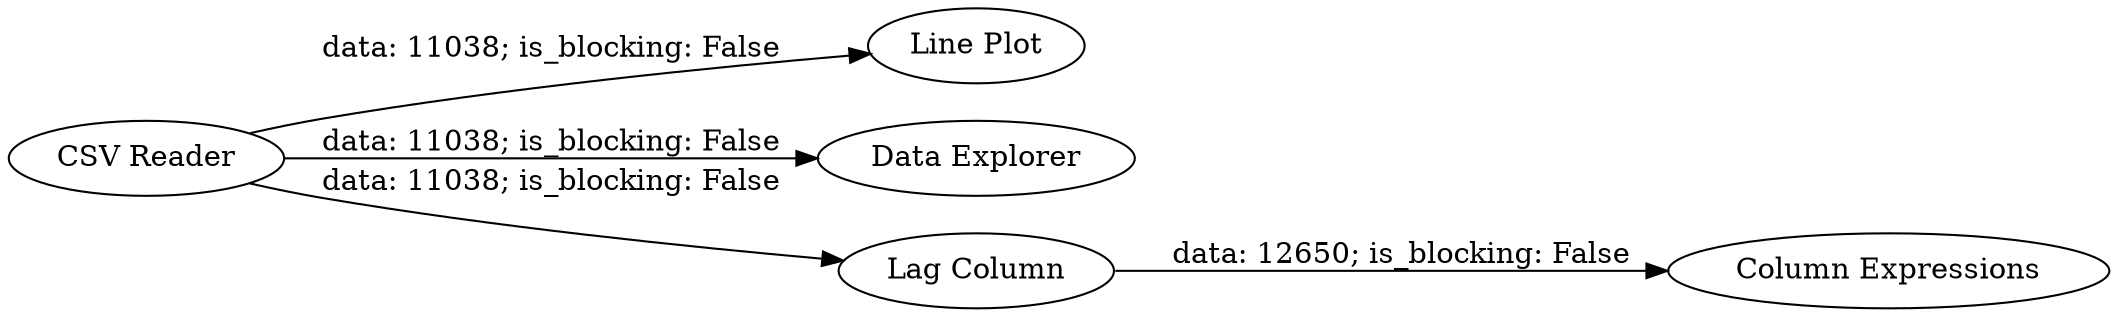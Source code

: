 digraph {
	"-4045213356076218497_2" [label="Line Plot"]
	"-4045213356076218497_1" [label="CSV Reader"]
	"-4045213356076218497_3" [label="Data Explorer"]
	"-4045213356076218497_6" [label="Lag Column"]
	"-4045213356076218497_4" [label="Column Expressions"]
	"-4045213356076218497_1" -> "-4045213356076218497_2" [label="data: 11038; is_blocking: False"]
	"-4045213356076218497_1" -> "-4045213356076218497_6" [label="data: 11038; is_blocking: False"]
	"-4045213356076218497_6" -> "-4045213356076218497_4" [label="data: 12650; is_blocking: False"]
	"-4045213356076218497_1" -> "-4045213356076218497_3" [label="data: 11038; is_blocking: False"]
	rankdir=LR
}
